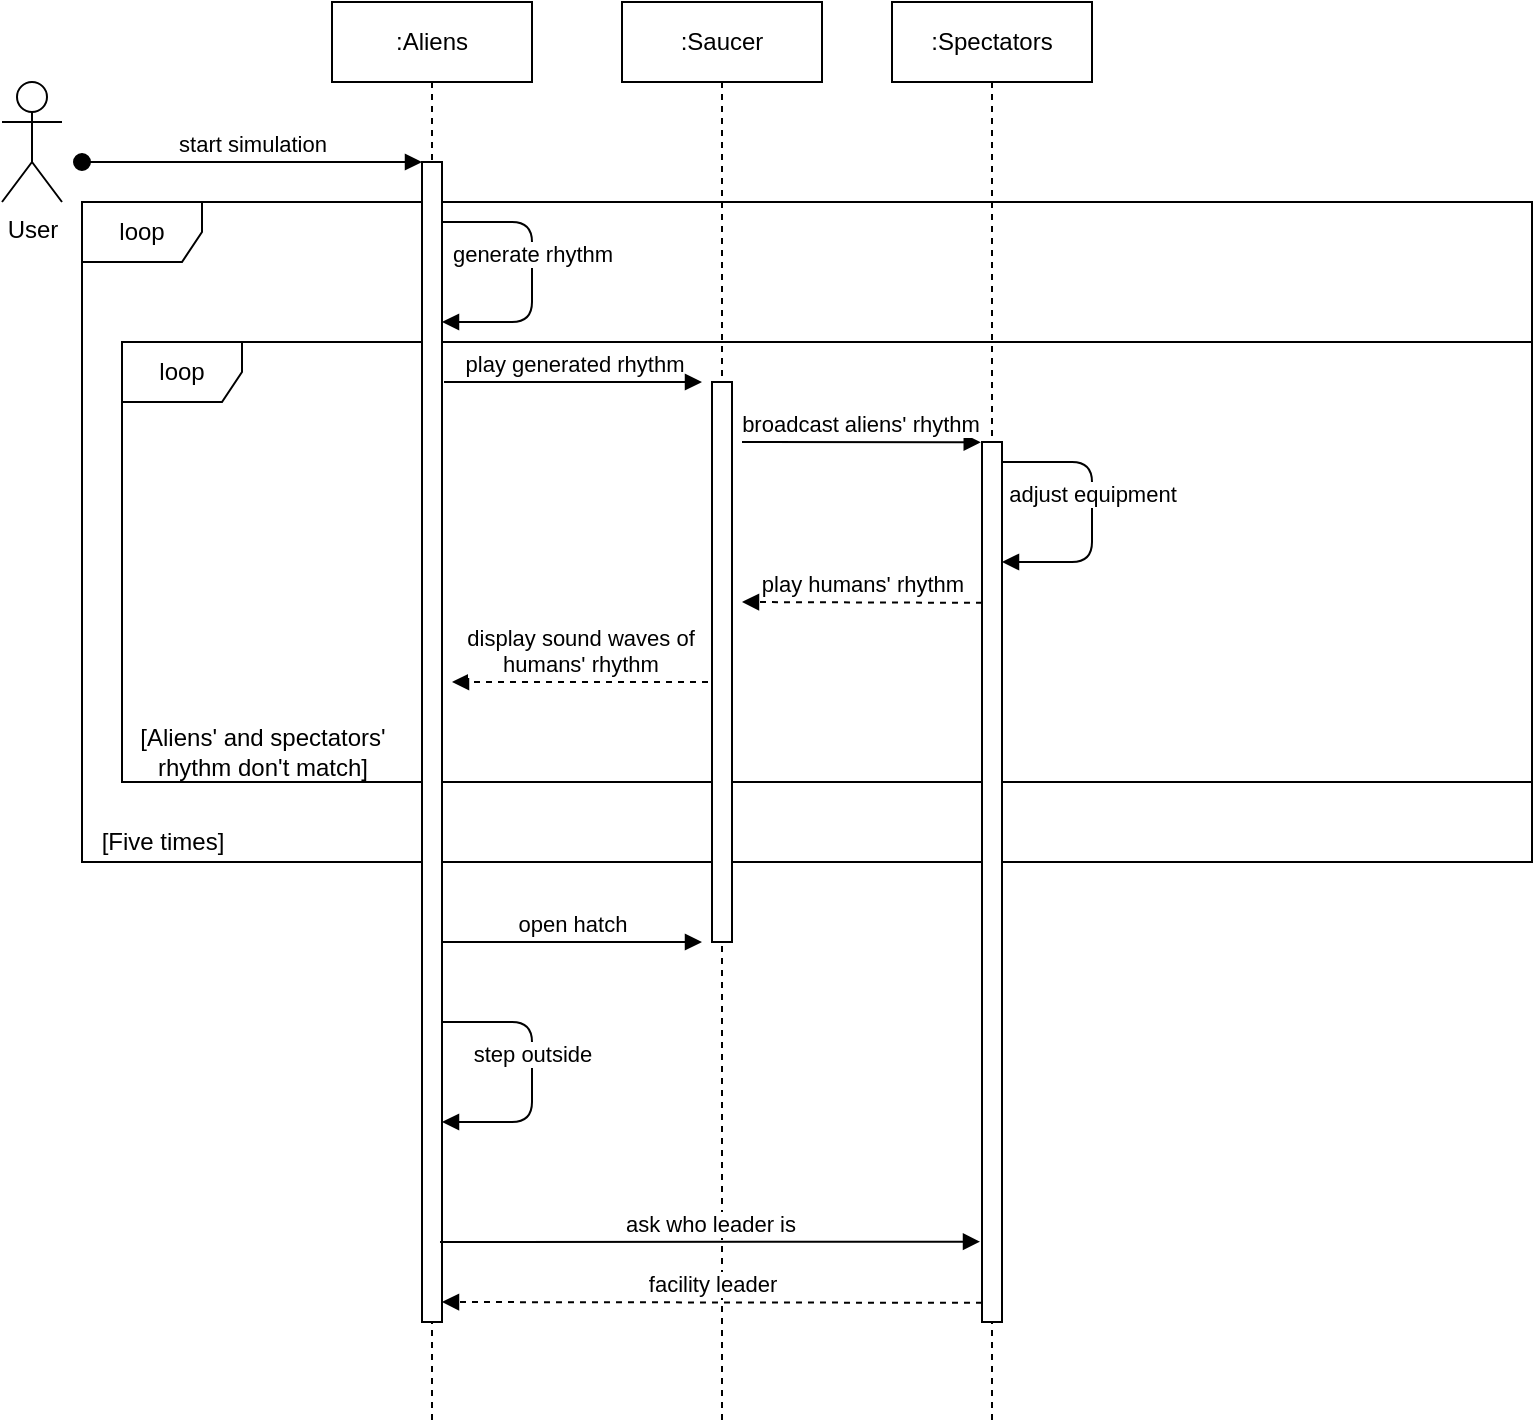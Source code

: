 <mxfile version="14.6.1" type="device"><diagram id="kgpKYQtTHZ0yAKxKKP6v" name="Page-1"><mxGraphModel dx="3414" dy="1386" grid="1" gridSize="10" guides="1" tooltips="1" connect="1" arrows="1" fold="1" page="1" pageScale="1" pageWidth="850" pageHeight="1100" math="0" shadow="0"><root><mxCell id="0"/><mxCell id="1" parent="0"/><mxCell id="5r0uLOgU-QZ4f2z40bYz-32" value="loop" style="shape=umlFrame;whiteSpace=wrap;html=1;" parent="1" vertex="1"><mxGeometry x="50" y="130" width="725" height="330" as="geometry"/></mxCell><mxCell id="5r0uLOgU-QZ4f2z40bYz-41" value="loop" style="shape=umlFrame;whiteSpace=wrap;html=1;" parent="1" vertex="1"><mxGeometry x="70" y="200" width="705" height="220" as="geometry"/></mxCell><mxCell id="5r0uLOgU-QZ4f2z40bYz-2" value="User" style="shape=umlActor;verticalLabelPosition=bottom;verticalAlign=top;html=1;outlineConnect=0;" parent="1" vertex="1"><mxGeometry x="10" y="70" width="30" height="60" as="geometry"/></mxCell><mxCell id="5r0uLOgU-QZ4f2z40bYz-3" value=":Saucer" style="shape=umlLifeline;perimeter=lifelinePerimeter;whiteSpace=wrap;html=1;container=1;collapsible=0;recursiveResize=0;outlineConnect=0;" parent="1" vertex="1"><mxGeometry x="320" y="30" width="100" height="710" as="geometry"/></mxCell><mxCell id="5r0uLOgU-QZ4f2z40bYz-13" value="" style="html=1;points=[];perimeter=orthogonalPerimeter;" parent="5r0uLOgU-QZ4f2z40bYz-3" vertex="1"><mxGeometry x="45" y="190" width="10" height="280" as="geometry"/></mxCell><mxCell id="5r0uLOgU-QZ4f2z40bYz-18" value=":Spectators&lt;span style=&quot;color: rgba(0 , 0 , 0 , 0) ; font-family: monospace ; font-size: 0px&quot;&gt;%3CmxGraphModel%3E%3Croot%3E%3CmxCell%20id%3D%220%22%2F%3E%3CmxCell%20id%3D%221%22%20parent%3D%220%22%2F%3E%3CmxCell%20id%3D%222%22%20value%3D%22%3ASpectators%22%20style%3D%22shape%3DumlLifeline%3Bperimeter%3DlifelinePerimeter%3BwhiteSpace%3Dwrap%3Bhtml%3D1%3Bcontainer%3D1%3Bcollapsible%3D0%3BrecursiveResize%3D0%3BoutlineConnect%3D0%3B%22%20vertex%3D%221%22%20parent%3D%221%22%3E%3CmxGeometry%20x%3D%22190%22%20y%3D%2240%22%20width%3D%22100%22%20height%3D%22300%22%20as%3D%22geometry%22%2F%3E%3C%2FmxCell%3E%3CmxCell%20id%3D%223%22%20value%3D%22%22%20style%3D%22html%3D1%3Bpoints%3D%5B%5D%3Bperimeter%3DorthogonalPerimeter%3B%22%20vertex%3D%221%22%20parent%3D%222%22%3E%3CmxGeometry%20x%3D%2245%22%20y%3D%2280%22%20width%3D%2210%22%20height%3D%2280%22%20as%3D%22geometry%22%2F%3E%3C%2FmxCell%3E%3CmxCell%20id%3D%224%22%20value%3D%22dispatch%22%20style%3D%22html%3D1%3BverticalAlign%3Dbottom%3BstartArrow%3Doval%3BendArrow%3Dblock%3BstartSize%3D8%3B%22%20edge%3D%221%22%20parent%3D%222%22%20target%3D%223%22%3E%3CmxGeometry%20relative%3D%221%22%20as%3D%22geometry%22%3E%3CmxPoint%20x%3D%22-15%22%20y%3D%2280%22%20as%3D%22sourcePoint%22%2F%3E%3C%2FmxGeometry%3E%3C%2FmxCell%3E%3C%2Froot%3E%3C%2FmxGraphModel%3E&lt;/span&gt;" style="shape=umlLifeline;perimeter=lifelinePerimeter;whiteSpace=wrap;html=1;container=1;collapsible=0;recursiveResize=0;outlineConnect=0;" parent="1" vertex="1"><mxGeometry x="455" y="30" width="100" height="710" as="geometry"/></mxCell><mxCell id="5r0uLOgU-QZ4f2z40bYz-21" value=":Aliens" style="shape=umlLifeline;perimeter=lifelinePerimeter;whiteSpace=wrap;html=1;container=1;collapsible=0;recursiveResize=0;outlineConnect=0;" parent="1" vertex="1"><mxGeometry x="175" y="30" width="100" height="710" as="geometry"/></mxCell><mxCell id="5r0uLOgU-QZ4f2z40bYz-38" value="" style="html=1;points=[];perimeter=orthogonalPerimeter;" parent="5r0uLOgU-QZ4f2z40bYz-21" vertex="1"><mxGeometry x="45" y="80" width="10" height="580" as="geometry"/></mxCell><mxCell id="5r0uLOgU-QZ4f2z40bYz-23" value="broadcast aliens' rhythm" style="html=1;verticalAlign=bottom;endArrow=block;entryX=-0.062;entryY=0.504;entryDx=0;entryDy=0;entryPerimeter=0;" parent="1" edge="1"><mxGeometry width="80" relative="1" as="geometry"><mxPoint x="380" y="250" as="sourcePoint"/><mxPoint x="499.38" y="250.16" as="targetPoint"/></mxGeometry></mxCell><mxCell id="5r0uLOgU-QZ4f2z40bYz-19" value="" style="html=1;points=[];perimeter=orthogonalPerimeter;" parent="1" vertex="1"><mxGeometry x="500" y="250" width="10" height="440" as="geometry"/></mxCell><mxCell id="5r0uLOgU-QZ4f2z40bYz-27" value="adjust equipment" style="html=1;verticalAlign=bottom;endArrow=block;" parent="1" edge="1"><mxGeometry width="80" relative="1" as="geometry"><mxPoint x="510" y="260" as="sourcePoint"/><mxPoint x="510" y="310" as="targetPoint"/><Array as="points"><mxPoint x="555" y="260"/><mxPoint x="555" y="310"/></Array></mxGeometry></mxCell><mxCell id="5r0uLOgU-QZ4f2z40bYz-31" value="play humans' rhythm" style="html=1;verticalAlign=bottom;endArrow=block;exitX=0.2;exitY=0.918;exitDx=0;exitDy=0;exitPerimeter=0;dashed=1;" parent="1" edge="1"><mxGeometry width="80" relative="1" as="geometry"><mxPoint x="500" y="330.42" as="sourcePoint"/><mxPoint x="380" y="330" as="targetPoint"/></mxGeometry></mxCell><mxCell id="5r0uLOgU-QZ4f2z40bYz-33" value="[Five times]" style="text;html=1;align=center;verticalAlign=middle;resizable=0;points=[];autosize=1;" parent="1" vertex="1"><mxGeometry x="50" y="440" width="80" height="20" as="geometry"/></mxCell><mxCell id="5r0uLOgU-QZ4f2z40bYz-14" value="start simulation" style="html=1;verticalAlign=bottom;startArrow=oval;endArrow=block;startSize=8;" parent="1" edge="1"><mxGeometry relative="1" as="geometry"><mxPoint x="50" y="110" as="sourcePoint"/><mxPoint x="220.0" y="110" as="targetPoint"/></mxGeometry></mxCell><mxCell id="5r0uLOgU-QZ4f2z40bYz-39" value="play generated rhythm" style="html=1;verticalAlign=bottom;endArrow=block;" parent="1" edge="1"><mxGeometry width="80" relative="1" as="geometry"><mxPoint x="231" y="220" as="sourcePoint"/><mxPoint x="360" y="220" as="targetPoint"/></mxGeometry></mxCell><mxCell id="5r0uLOgU-QZ4f2z40bYz-40" value="display sound waves of&lt;br&gt;humans' rhythm" style="html=1;verticalAlign=bottom;endArrow=block;dashed=1;" parent="1" edge="1"><mxGeometry width="80" relative="1" as="geometry"><mxPoint x="363" y="370" as="sourcePoint"/><mxPoint x="235" y="370" as="targetPoint"/></mxGeometry></mxCell><mxCell id="5r0uLOgU-QZ4f2z40bYz-42" value="[Aliens' and spectators'&lt;br&gt;rhythm don't match]" style="text;html=1;align=center;verticalAlign=middle;resizable=0;points=[];autosize=1;strokeColor=none;" parent="1" vertex="1"><mxGeometry x="70" y="390" width="140" height="30" as="geometry"/></mxCell><mxCell id="5r0uLOgU-QZ4f2z40bYz-46" value="generate rhythm" style="html=1;verticalAlign=bottom;endArrow=block;" parent="1" edge="1"><mxGeometry width="80" relative="1" as="geometry"><mxPoint x="230.0" y="140" as="sourcePoint"/><mxPoint x="230.0" y="190" as="targetPoint"/><Array as="points"><mxPoint x="275" y="140"/><mxPoint x="275" y="190"/></Array></mxGeometry></mxCell><mxCell id="5r0uLOgU-QZ4f2z40bYz-47" value="step outside" style="html=1;verticalAlign=bottom;endArrow=block;" parent="1" edge="1"><mxGeometry width="80" relative="1" as="geometry"><mxPoint x="230.0" y="540" as="sourcePoint"/><mxPoint x="230.0" y="590" as="targetPoint"/><Array as="points"><mxPoint x="275" y="540"/><mxPoint x="275" y="590"/></Array></mxGeometry></mxCell><mxCell id="5r0uLOgU-QZ4f2z40bYz-48" value="open hatch" style="html=1;verticalAlign=bottom;endArrow=block;" parent="1" edge="1"><mxGeometry width="80" relative="1" as="geometry"><mxPoint x="230" y="500" as="sourcePoint"/><mxPoint x="360" y="500" as="targetPoint"/></mxGeometry></mxCell><mxCell id="5r0uLOgU-QZ4f2z40bYz-50" value="ask who leader is" style="html=1;verticalAlign=bottom;endArrow=block;entryX=0;entryY=0.952;entryDx=0;entryDy=0;entryPerimeter=0;" parent="1" edge="1"><mxGeometry width="80" relative="1" as="geometry"><mxPoint x="229" y="650" as="sourcePoint"/><mxPoint x="499.0" y="649.84" as="targetPoint"/></mxGeometry></mxCell><mxCell id="5r0uLOgU-QZ4f2z40bYz-51" value="facility leader" style="html=1;verticalAlign=bottom;endArrow=block;exitX=0.2;exitY=0.918;exitDx=0;exitDy=0;exitPerimeter=0;dashed=1;" parent="1" edge="1"><mxGeometry width="80" relative="1" as="geometry"><mxPoint x="500" y="680.42" as="sourcePoint"/><mxPoint x="230" y="680" as="targetPoint"/></mxGeometry></mxCell></root></mxGraphModel></diagram></mxfile>